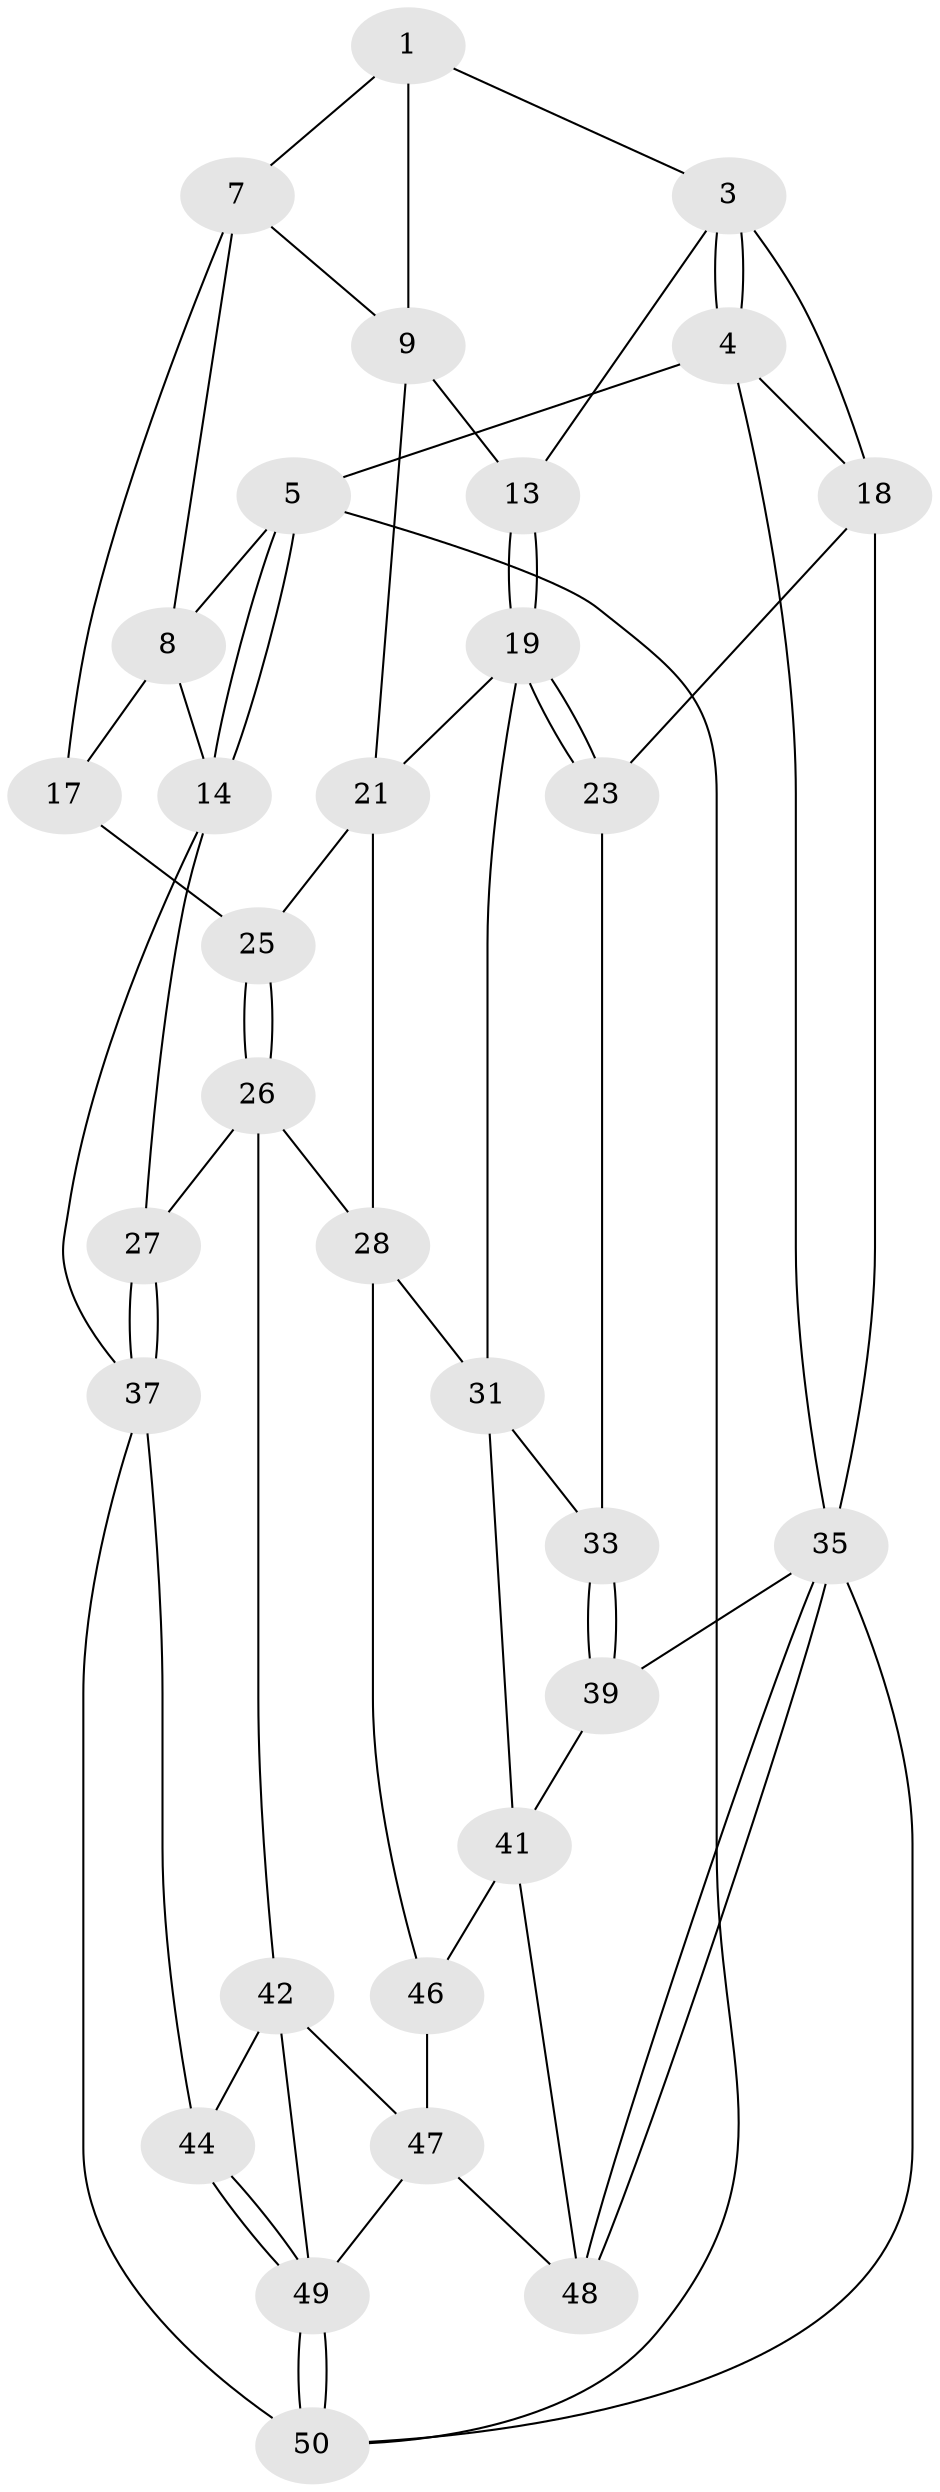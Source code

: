 // Generated by graph-tools (version 1.1) at 2025/52/02/27/25 19:52:44]
// undirected, 31 vertices, 67 edges
graph export_dot {
graph [start="1"]
  node [color=gray90,style=filled];
  1 [pos="+0.3877889003174624+0",super="+2"];
  3 [pos="+1+0",super="+12"];
  4 [pos="+1+0"];
  5 [pos="+0+0",super="+6"];
  7 [pos="+0.2917140905182966+0.14720534698592563",super="+11"];
  8 [pos="+0.08393044066187+0.2296563750269997",super="+16"];
  9 [pos="+0.631943527326379+0",super="+10"];
  13 [pos="+0.8548056335156187+0.33399015502234697"];
  14 [pos="+0+0.3372747708466228",super="+15"];
  17 [pos="+0.28251440435863534+0.370347326343288"];
  18 [pos="+1+0.34940264232447105",super="+22"];
  19 [pos="+0.8317691205391723+0.37825105483352534",super="+20"];
  21 [pos="+0.6035231610117826+0.4012210663141154",super="+24"];
  23 [pos="+1+0.5064826576565472"];
  25 [pos="+0.3061284717857885+0.41345644863658776"];
  26 [pos="+0.24517953458726782+0.649280062053036",super="+30"];
  27 [pos="+0.18463611760375462+0.652182580750755"];
  28 [pos="+0.4360644383715107+0.6859454756901889",super="+29"];
  31 [pos="+0.7381147605719443+0.5077170830059523",super="+32"];
  33 [pos="+0.8727644479572856+0.6058998350418078",super="+34"];
  35 [pos="+1+1",super="+36"];
  37 [pos="+0.12297409847527245+0.7384168113683082",super="+38"];
  39 [pos="+1+1",super="+40"];
  41 [pos="+0.6447846413145778+0.786625700873474",super="+45"];
  42 [pos="+0.31124620457704727+0.8903031962222504",super="+43"];
  44 [pos="+0.13147696896404135+0.8638542519763381"];
  46 [pos="+0.4949253932963292+0.9166841341561345"];
  47 [pos="+0.4568233133003169+0.9452473914941487",super="+51"];
  48 [pos="+0.7661038434022697+1"];
  49 [pos="+0+1",super="+52"];
  50 [pos="+0+1"];
  1 -- 7;
  1 -- 3;
  1 -- 9;
  3 -- 4;
  3 -- 4;
  3 -- 18;
  3 -- 13;
  4 -- 5;
  4 -- 18;
  4 -- 35;
  5 -- 14;
  5 -- 14;
  5 -- 50;
  5 -- 8;
  7 -- 8;
  7 -- 17;
  7 -- 9;
  8 -- 17;
  8 -- 14;
  9 -- 13;
  9 -- 21;
  13 -- 19;
  13 -- 19;
  14 -- 37;
  14 -- 27;
  17 -- 25;
  18 -- 23;
  18 -- 35;
  19 -- 23;
  19 -- 23;
  19 -- 21;
  19 -- 31;
  21 -- 25;
  21 -- 28;
  23 -- 33;
  25 -- 26;
  25 -- 26;
  26 -- 27;
  26 -- 28;
  26 -- 42;
  27 -- 37;
  27 -- 37;
  28 -- 46;
  28 -- 31;
  31 -- 41;
  31 -- 33;
  33 -- 39 [weight=2];
  33 -- 39;
  35 -- 48;
  35 -- 48;
  35 -- 50;
  35 -- 39;
  37 -- 44;
  37 -- 50;
  39 -- 41;
  41 -- 48;
  41 -- 46;
  42 -- 47;
  42 -- 49;
  42 -- 44;
  44 -- 49;
  44 -- 49;
  46 -- 47;
  47 -- 48;
  47 -- 49;
  49 -- 50;
  49 -- 50;
}

